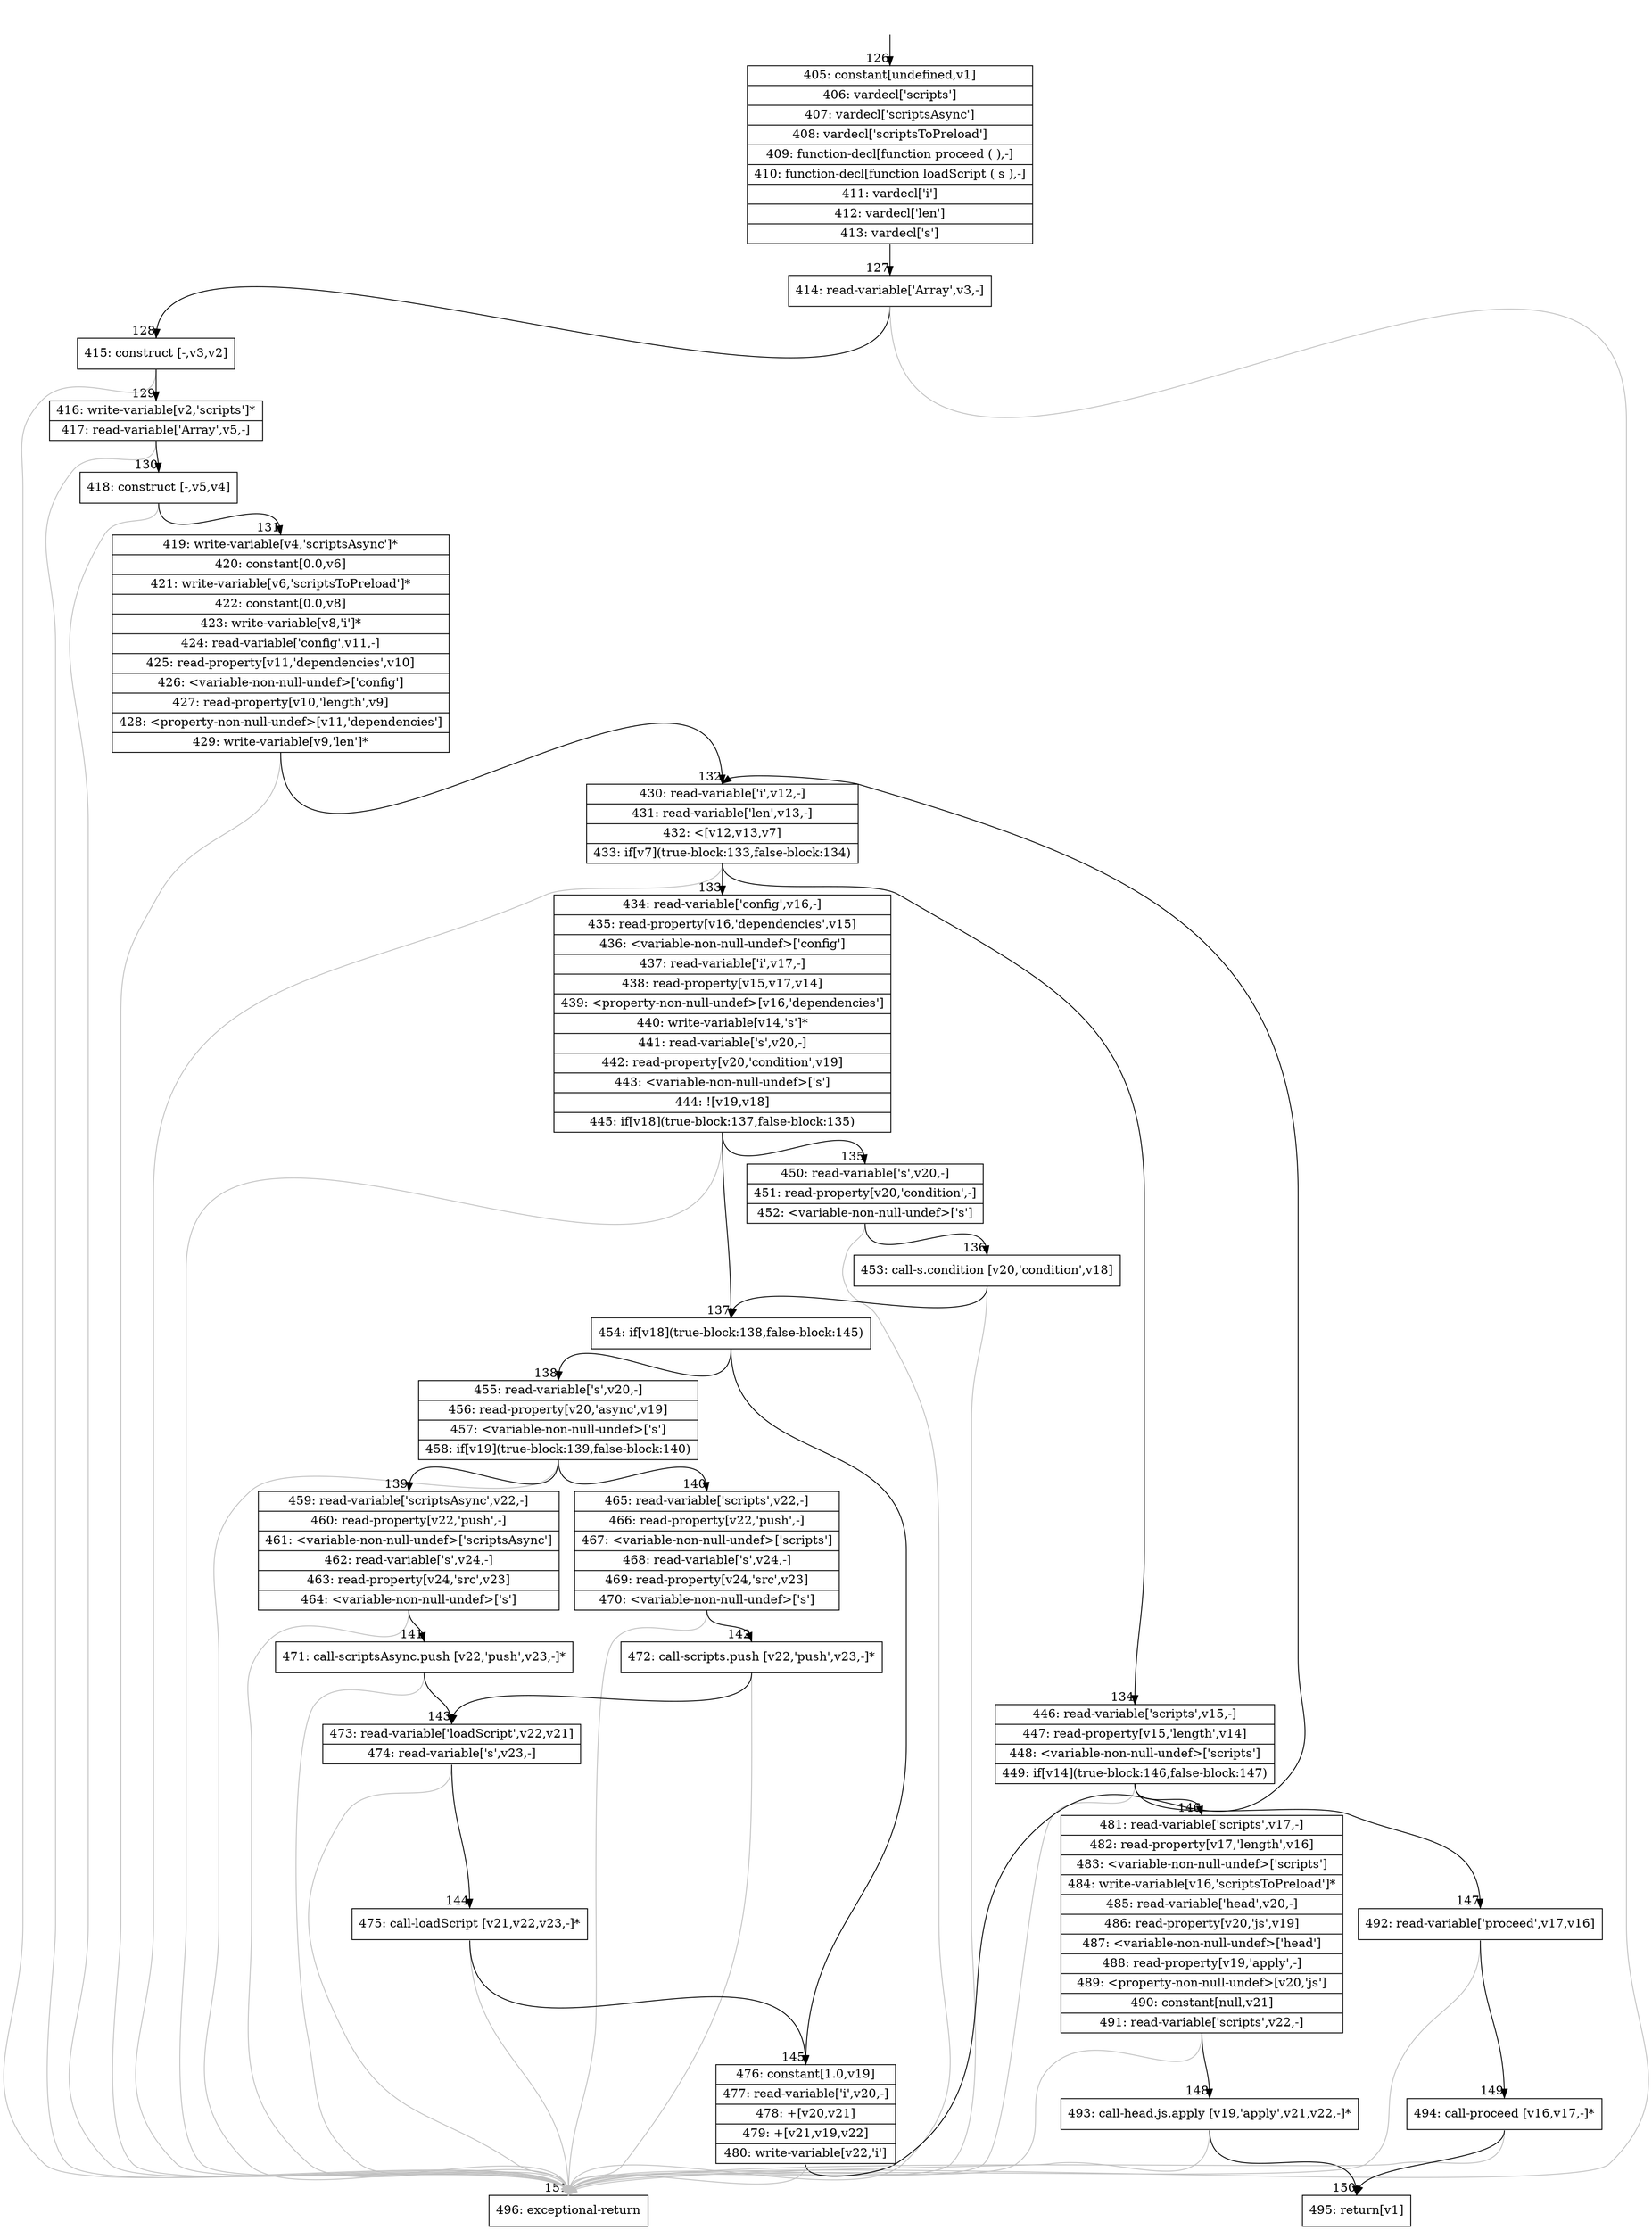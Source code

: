 digraph {
rankdir="TD"
BB_entry6[shape=none,label=""];
BB_entry6 -> BB126 [tailport=s, headport=n, headlabel="    126"]
BB126 [shape=record label="{405: constant[undefined,v1]|406: vardecl['scripts']|407: vardecl['scriptsAsync']|408: vardecl['scriptsToPreload']|409: function-decl[function proceed ( ),-]|410: function-decl[function loadScript ( s ),-]|411: vardecl['i']|412: vardecl['len']|413: vardecl['s']}" ] 
BB126 -> BB127 [tailport=s, headport=n, headlabel="      127"]
BB127 [shape=record label="{414: read-variable['Array',v3,-]}" ] 
BB127 -> BB128 [tailport=s, headport=n, headlabel="      128"]
BB127 -> BB151 [tailport=s, headport=n, color=gray, headlabel="      151"]
BB128 [shape=record label="{415: construct [-,v3,v2]}" ] 
BB128 -> BB129 [tailport=s, headport=n, headlabel="      129"]
BB128 -> BB151 [tailport=s, headport=n, color=gray]
BB129 [shape=record label="{416: write-variable[v2,'scripts']*|417: read-variable['Array',v5,-]}" ] 
BB129 -> BB130 [tailport=s, headport=n, headlabel="      130"]
BB129 -> BB151 [tailport=s, headport=n, color=gray]
BB130 [shape=record label="{418: construct [-,v5,v4]}" ] 
BB130 -> BB131 [tailport=s, headport=n, headlabel="      131"]
BB130 -> BB151 [tailport=s, headport=n, color=gray]
BB131 [shape=record label="{419: write-variable[v4,'scriptsAsync']*|420: constant[0.0,v6]|421: write-variable[v6,'scriptsToPreload']*|422: constant[0.0,v8]|423: write-variable[v8,'i']*|424: read-variable['config',v11,-]|425: read-property[v11,'dependencies',v10]|426: \<variable-non-null-undef\>['config']|427: read-property[v10,'length',v9]|428: \<property-non-null-undef\>[v11,'dependencies']|429: write-variable[v9,'len']*}" ] 
BB131 -> BB132 [tailport=s, headport=n, headlabel="      132"]
BB131 -> BB151 [tailport=s, headport=n, color=gray]
BB132 [shape=record label="{430: read-variable['i',v12,-]|431: read-variable['len',v13,-]|432: \<[v12,v13,v7]|433: if[v7](true-block:133,false-block:134)}" ] 
BB132 -> BB133 [tailport=s, headport=n, headlabel="      133"]
BB132 -> BB134 [tailport=s, headport=n, headlabel="      134"]
BB132 -> BB151 [tailport=s, headport=n, color=gray]
BB133 [shape=record label="{434: read-variable['config',v16,-]|435: read-property[v16,'dependencies',v15]|436: \<variable-non-null-undef\>['config']|437: read-variable['i',v17,-]|438: read-property[v15,v17,v14]|439: \<property-non-null-undef\>[v16,'dependencies']|440: write-variable[v14,'s']*|441: read-variable['s',v20,-]|442: read-property[v20,'condition',v19]|443: \<variable-non-null-undef\>['s']|444: ![v19,v18]|445: if[v18](true-block:137,false-block:135)}" ] 
BB133 -> BB137 [tailport=s, headport=n, headlabel="      137"]
BB133 -> BB135 [tailport=s, headport=n, headlabel="      135"]
BB133 -> BB151 [tailport=s, headport=n, color=gray]
BB134 [shape=record label="{446: read-variable['scripts',v15,-]|447: read-property[v15,'length',v14]|448: \<variable-non-null-undef\>['scripts']|449: if[v14](true-block:146,false-block:147)}" ] 
BB134 -> BB146 [tailport=s, headport=n, headlabel="      146"]
BB134 -> BB147 [tailport=s, headport=n, headlabel="      147"]
BB134 -> BB151 [tailport=s, headport=n, color=gray]
BB135 [shape=record label="{450: read-variable['s',v20,-]|451: read-property[v20,'condition',-]|452: \<variable-non-null-undef\>['s']}" ] 
BB135 -> BB136 [tailport=s, headport=n, headlabel="      136"]
BB135 -> BB151 [tailport=s, headport=n, color=gray]
BB136 [shape=record label="{453: call-s.condition [v20,'condition',v18]}" ] 
BB136 -> BB137 [tailport=s, headport=n]
BB136 -> BB151 [tailport=s, headport=n, color=gray]
BB137 [shape=record label="{454: if[v18](true-block:138,false-block:145)}" ] 
BB137 -> BB138 [tailport=s, headport=n, headlabel="      138"]
BB137 -> BB145 [tailport=s, headport=n, headlabel="      145"]
BB138 [shape=record label="{455: read-variable['s',v20,-]|456: read-property[v20,'async',v19]|457: \<variable-non-null-undef\>['s']|458: if[v19](true-block:139,false-block:140)}" ] 
BB138 -> BB139 [tailport=s, headport=n, headlabel="      139"]
BB138 -> BB140 [tailport=s, headport=n, headlabel="      140"]
BB138 -> BB151 [tailport=s, headport=n, color=gray]
BB139 [shape=record label="{459: read-variable['scriptsAsync',v22,-]|460: read-property[v22,'push',-]|461: \<variable-non-null-undef\>['scriptsAsync']|462: read-variable['s',v24,-]|463: read-property[v24,'src',v23]|464: \<variable-non-null-undef\>['s']}" ] 
BB139 -> BB141 [tailport=s, headport=n, headlabel="      141"]
BB139 -> BB151 [tailport=s, headport=n, color=gray]
BB140 [shape=record label="{465: read-variable['scripts',v22,-]|466: read-property[v22,'push',-]|467: \<variable-non-null-undef\>['scripts']|468: read-variable['s',v24,-]|469: read-property[v24,'src',v23]|470: \<variable-non-null-undef\>['s']}" ] 
BB140 -> BB142 [tailport=s, headport=n, headlabel="      142"]
BB140 -> BB151 [tailport=s, headport=n, color=gray]
BB141 [shape=record label="{471: call-scriptsAsync.push [v22,'push',v23,-]*}" ] 
BB141 -> BB143 [tailport=s, headport=n, headlabel="      143"]
BB141 -> BB151 [tailport=s, headport=n, color=gray]
BB142 [shape=record label="{472: call-scripts.push [v22,'push',v23,-]*}" ] 
BB142 -> BB143 [tailport=s, headport=n]
BB142 -> BB151 [tailport=s, headport=n, color=gray]
BB143 [shape=record label="{473: read-variable['loadScript',v22,v21]|474: read-variable['s',v23,-]}" ] 
BB143 -> BB144 [tailport=s, headport=n, headlabel="      144"]
BB143 -> BB151 [tailport=s, headport=n, color=gray]
BB144 [shape=record label="{475: call-loadScript [v21,v22,v23,-]*}" ] 
BB144 -> BB145 [tailport=s, headport=n]
BB144 -> BB151 [tailport=s, headport=n, color=gray]
BB145 [shape=record label="{476: constant[1.0,v19]|477: read-variable['i',v20,-]|478: +[v20,v21]|479: +[v21,v19,v22]|480: write-variable[v22,'i']}" ] 
BB145 -> BB132 [tailport=s, headport=n]
BB145 -> BB151 [tailport=s, headport=n, color=gray]
BB146 [shape=record label="{481: read-variable['scripts',v17,-]|482: read-property[v17,'length',v16]|483: \<variable-non-null-undef\>['scripts']|484: write-variable[v16,'scriptsToPreload']*|485: read-variable['head',v20,-]|486: read-property[v20,'js',v19]|487: \<variable-non-null-undef\>['head']|488: read-property[v19,'apply',-]|489: \<property-non-null-undef\>[v20,'js']|490: constant[null,v21]|491: read-variable['scripts',v22,-]}" ] 
BB146 -> BB148 [tailport=s, headport=n, headlabel="      148"]
BB146 -> BB151 [tailport=s, headport=n, color=gray]
BB147 [shape=record label="{492: read-variable['proceed',v17,v16]}" ] 
BB147 -> BB149 [tailport=s, headport=n, headlabel="      149"]
BB147 -> BB151 [tailport=s, headport=n, color=gray]
BB148 [shape=record label="{493: call-head.js.apply [v19,'apply',v21,v22,-]*}" ] 
BB148 -> BB150 [tailport=s, headport=n, headlabel="      150"]
BB148 -> BB151 [tailport=s, headport=n, color=gray]
BB149 [shape=record label="{494: call-proceed [v16,v17,-]*}" ] 
BB149 -> BB150 [tailport=s, headport=n]
BB149 -> BB151 [tailport=s, headport=n, color=gray]
BB150 [shape=record label="{495: return[v1]}" ] 
BB151 [shape=record label="{496: exceptional-return}" ] 
//#$~ 378
}
